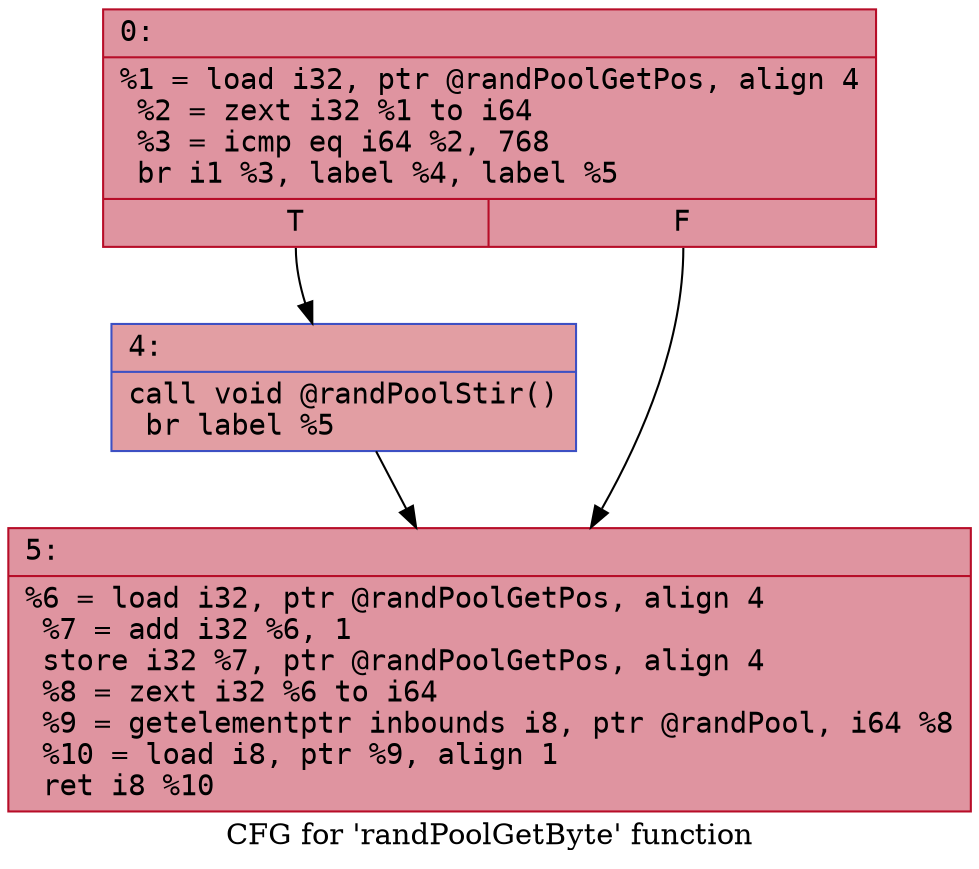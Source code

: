 digraph "CFG for 'randPoolGetByte' function" {
	label="CFG for 'randPoolGetByte' function";

	Node0x600001a9ebc0 [shape=record,color="#b70d28ff", style=filled, fillcolor="#b70d2870" fontname="Courier",label="{0:\l|  %1 = load i32, ptr @randPoolGetPos, align 4\l  %2 = zext i32 %1 to i64\l  %3 = icmp eq i64 %2, 768\l  br i1 %3, label %4, label %5\l|{<s0>T|<s1>F}}"];
	Node0x600001a9ebc0:s0 -> Node0x600001a9ec10[tooltip="0 -> 4\nProbability 50.00%" ];
	Node0x600001a9ebc0:s1 -> Node0x600001a9ec60[tooltip="0 -> 5\nProbability 50.00%" ];
	Node0x600001a9ec10 [shape=record,color="#3d50c3ff", style=filled, fillcolor="#be242e70" fontname="Courier",label="{4:\l|  call void @randPoolStir()\l  br label %5\l}"];
	Node0x600001a9ec10 -> Node0x600001a9ec60[tooltip="4 -> 5\nProbability 100.00%" ];
	Node0x600001a9ec60 [shape=record,color="#b70d28ff", style=filled, fillcolor="#b70d2870" fontname="Courier",label="{5:\l|  %6 = load i32, ptr @randPoolGetPos, align 4\l  %7 = add i32 %6, 1\l  store i32 %7, ptr @randPoolGetPos, align 4\l  %8 = zext i32 %6 to i64\l  %9 = getelementptr inbounds i8, ptr @randPool, i64 %8\l  %10 = load i8, ptr %9, align 1\l  ret i8 %10\l}"];
}
